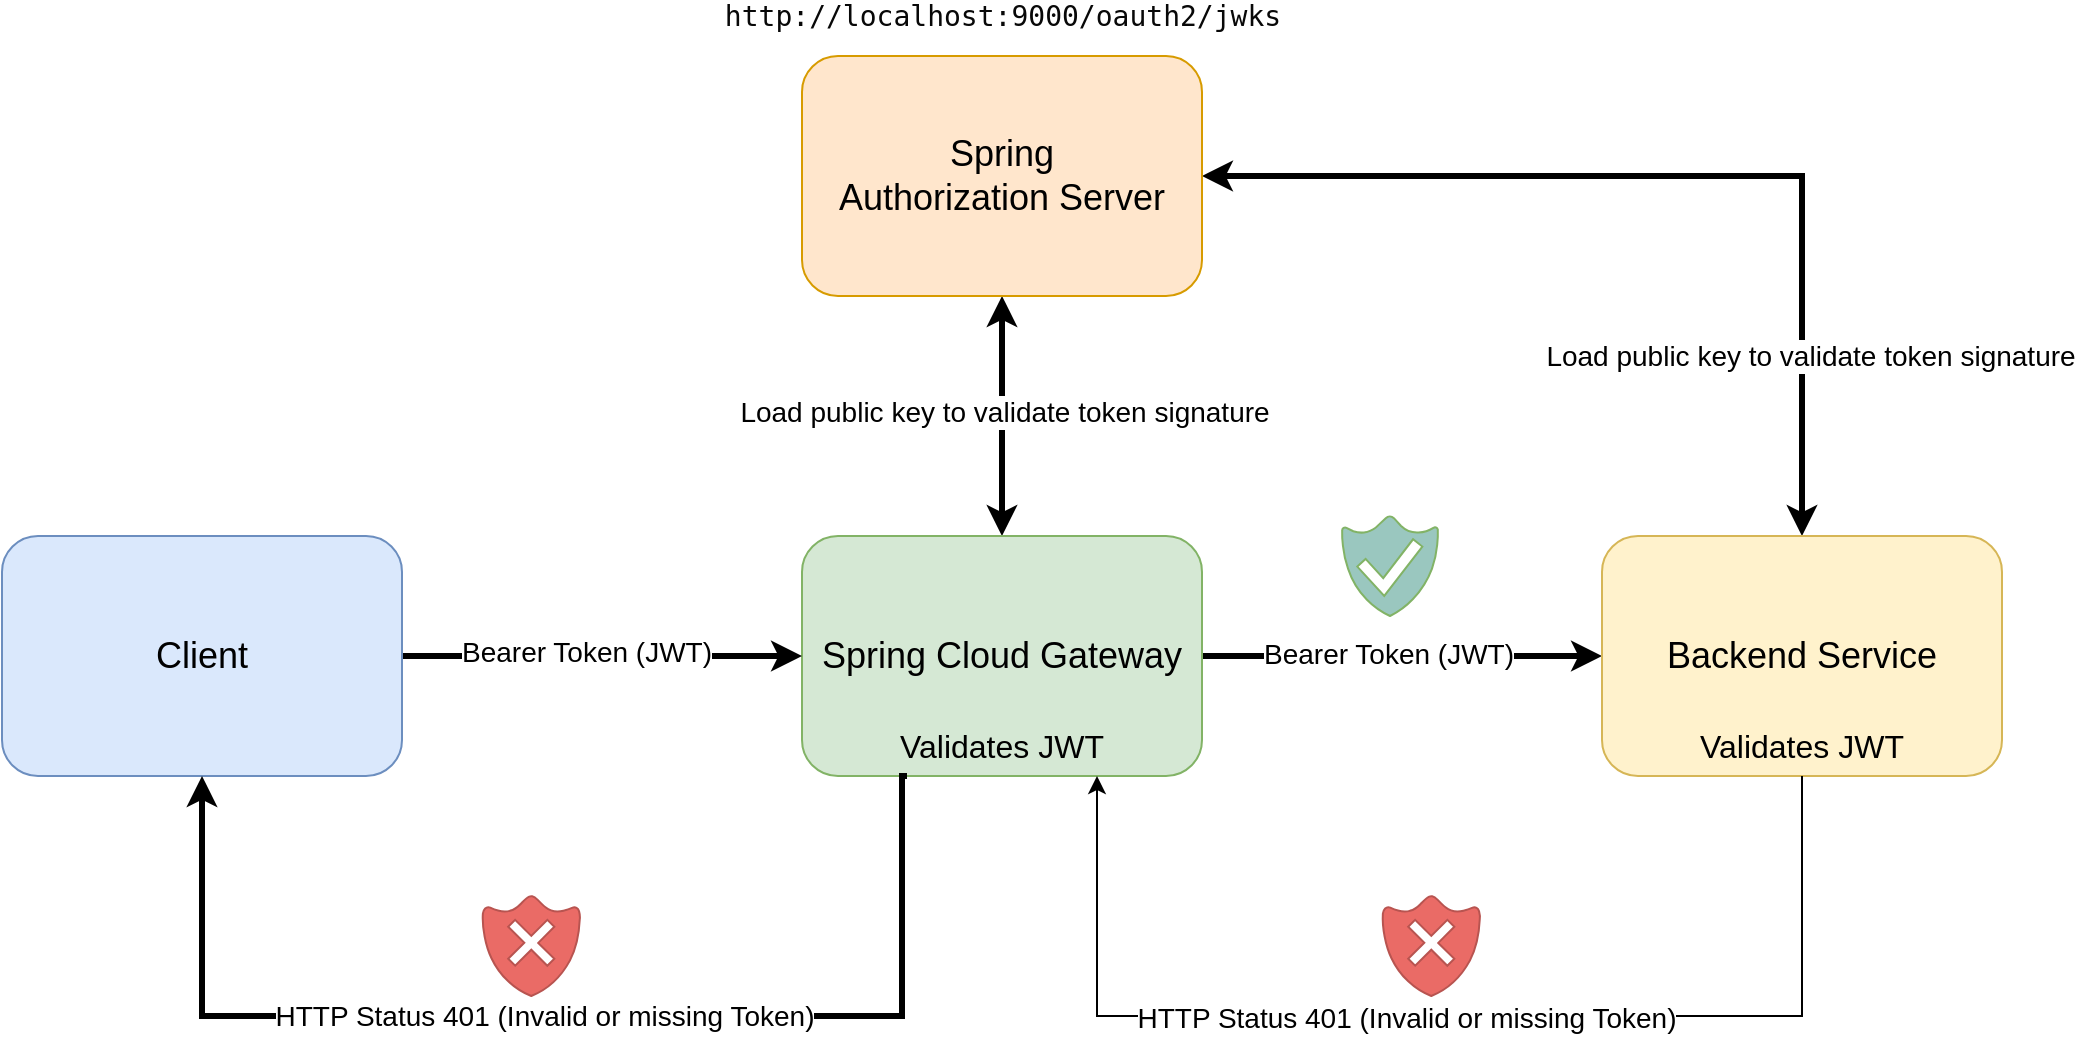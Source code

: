 <mxfile version="21.2.8" type="device">
  <diagram name="Page-1" id="ZQaP6m3v3bCAOALgyQ2f">
    <mxGraphModel dx="1242" dy="825" grid="1" gridSize="10" guides="1" tooltips="1" connect="1" arrows="1" fold="1" page="1" pageScale="1" pageWidth="1169" pageHeight="827" math="0" shadow="0">
      <root>
        <mxCell id="0" />
        <mxCell id="1" parent="0" />
        <mxCell id="kzNEx_-M0deKBsbGgkpU-7" style="edgeStyle=orthogonalEdgeStyle;rounded=0;orthogonalLoop=1;jettySize=auto;html=1;entryX=0.5;entryY=1;entryDx=0;entryDy=0;strokeWidth=3;startArrow=classic;startFill=1;" edge="1" parent="1" source="kzNEx_-M0deKBsbGgkpU-1" target="kzNEx_-M0deKBsbGgkpU-4">
          <mxGeometry relative="1" as="geometry" />
        </mxCell>
        <mxCell id="kzNEx_-M0deKBsbGgkpU-11" value="&lt;font style=&quot;font-size: 14px;&quot;&gt;Load public key to validate token signature&lt;/font&gt;" style="edgeLabel;html=1;align=center;verticalAlign=middle;resizable=0;points=[];" vertex="1" connectable="0" parent="kzNEx_-M0deKBsbGgkpU-7">
          <mxGeometry x="0.033" y="-1" relative="1" as="geometry">
            <mxPoint as="offset" />
          </mxGeometry>
        </mxCell>
        <mxCell id="kzNEx_-M0deKBsbGgkpU-27" value="&lt;div style=&quot;color: rgb(8, 8, 8); font-family: &amp;quot;JetBrains Mono&amp;quot;, monospace;&quot;&gt;&lt;font style=&quot;font-size: 14px;&quot;&gt;http://localhost:9000/oauth2/jwks&lt;/font&gt;&lt;/div&gt;" style="edgeLabel;html=1;align=center;verticalAlign=middle;resizable=0;points=[];" vertex="1" connectable="0" parent="kzNEx_-M0deKBsbGgkpU-7">
          <mxGeometry x="0.033" y="-1" relative="1" as="geometry">
            <mxPoint x="-1" y="-198" as="offset" />
          </mxGeometry>
        </mxCell>
        <mxCell id="kzNEx_-M0deKBsbGgkpU-9" style="edgeStyle=orthogonalEdgeStyle;rounded=0;orthogonalLoop=1;jettySize=auto;html=1;entryX=0;entryY=0.5;entryDx=0;entryDy=0;strokeWidth=3;" edge="1" parent="1" source="kzNEx_-M0deKBsbGgkpU-1" target="kzNEx_-M0deKBsbGgkpU-3">
          <mxGeometry relative="1" as="geometry" />
        </mxCell>
        <mxCell id="kzNEx_-M0deKBsbGgkpU-10" value="&lt;font style=&quot;font-size: 14px;&quot;&gt;Bearer Token (JWT)&lt;/font&gt;" style="edgeLabel;html=1;align=center;verticalAlign=middle;resizable=0;points=[];" vertex="1" connectable="0" parent="kzNEx_-M0deKBsbGgkpU-9">
          <mxGeometry x="-0.07" y="1" relative="1" as="geometry">
            <mxPoint as="offset" />
          </mxGeometry>
        </mxCell>
        <mxCell id="kzNEx_-M0deKBsbGgkpU-1" value="&lt;font style=&quot;font-size: 18px;&quot;&gt;Spring Cloud Gateway&lt;/font&gt;" style="rounded=1;whiteSpace=wrap;html=1;fillColor=#d5e8d4;strokeColor=#82b366;" vertex="1" parent="1">
          <mxGeometry x="440" y="320" width="200" height="120" as="geometry" />
        </mxCell>
        <mxCell id="kzNEx_-M0deKBsbGgkpU-5" style="edgeStyle=orthogonalEdgeStyle;rounded=0;orthogonalLoop=1;jettySize=auto;html=1;entryX=0;entryY=0.5;entryDx=0;entryDy=0;strokeWidth=3;" edge="1" parent="1" source="kzNEx_-M0deKBsbGgkpU-2" target="kzNEx_-M0deKBsbGgkpU-1">
          <mxGeometry relative="1" as="geometry" />
        </mxCell>
        <mxCell id="kzNEx_-M0deKBsbGgkpU-6" value="&lt;font style=&quot;font-size: 14px;&quot;&gt;Bearer Token (JWT)&lt;/font&gt;" style="edgeLabel;html=1;align=center;verticalAlign=middle;resizable=0;points=[];" vertex="1" connectable="0" parent="kzNEx_-M0deKBsbGgkpU-5">
          <mxGeometry x="-0.083" y="2" relative="1" as="geometry">
            <mxPoint as="offset" />
          </mxGeometry>
        </mxCell>
        <mxCell id="kzNEx_-M0deKBsbGgkpU-2" value="&lt;font style=&quot;font-size: 18px;&quot;&gt;Client&lt;/font&gt;" style="rounded=1;whiteSpace=wrap;html=1;fillColor=#dae8fc;strokeColor=#6c8ebf;" vertex="1" parent="1">
          <mxGeometry x="40" y="320" width="200" height="120" as="geometry" />
        </mxCell>
        <mxCell id="kzNEx_-M0deKBsbGgkpU-8" style="edgeStyle=orthogonalEdgeStyle;rounded=0;orthogonalLoop=1;jettySize=auto;html=1;entryX=1;entryY=0.5;entryDx=0;entryDy=0;exitX=0.5;exitY=0;exitDx=0;exitDy=0;strokeWidth=3;startArrow=classic;startFill=1;" edge="1" parent="1" source="kzNEx_-M0deKBsbGgkpU-3" target="kzNEx_-M0deKBsbGgkpU-4">
          <mxGeometry relative="1" as="geometry" />
        </mxCell>
        <mxCell id="kzNEx_-M0deKBsbGgkpU-12" value="&lt;font style=&quot;font-size: 14px;&quot;&gt;Load public key to validate token signature&lt;/font&gt;" style="edgeLabel;html=1;align=center;verticalAlign=middle;resizable=0;points=[];" vertex="1" connectable="0" parent="kzNEx_-M0deKBsbGgkpU-8">
          <mxGeometry x="-0.625" y="-4" relative="1" as="geometry">
            <mxPoint as="offset" />
          </mxGeometry>
        </mxCell>
        <mxCell id="kzNEx_-M0deKBsbGgkpU-3" value="&lt;font style=&quot;font-size: 18px;&quot;&gt;Backend Service&lt;/font&gt;" style="rounded=1;whiteSpace=wrap;html=1;fillColor=#fff2cc;strokeColor=#d6b656;" vertex="1" parent="1">
          <mxGeometry x="840" y="320" width="200" height="120" as="geometry" />
        </mxCell>
        <mxCell id="kzNEx_-M0deKBsbGgkpU-4" value="&lt;font style=&quot;font-size: 18px;&quot;&gt;Spring &lt;br&gt;Authorization Server&lt;/font&gt;" style="rounded=1;whiteSpace=wrap;html=1;fillColor=#ffe6cc;strokeColor=#d79b00;" vertex="1" parent="1">
          <mxGeometry x="440" y="80" width="200" height="120" as="geometry" />
        </mxCell>
        <mxCell id="kzNEx_-M0deKBsbGgkpU-16" style="edgeStyle=orthogonalEdgeStyle;rounded=0;orthogonalLoop=1;jettySize=auto;html=1;entryX=0.5;entryY=1;entryDx=0;entryDy=0;exitX=0.25;exitY=1;exitDx=0;exitDy=0;strokeWidth=3;" edge="1" parent="1" source="kzNEx_-M0deKBsbGgkpU-13" target="kzNEx_-M0deKBsbGgkpU-2">
          <mxGeometry relative="1" as="geometry">
            <Array as="points">
              <mxPoint x="490" y="440" />
              <mxPoint x="490" y="560" />
              <mxPoint x="140" y="560" />
            </Array>
          </mxGeometry>
        </mxCell>
        <mxCell id="kzNEx_-M0deKBsbGgkpU-17" value="&lt;font style=&quot;font-size: 14px;&quot;&gt;HTTP Status 401 (Invalid or missing Token)&lt;/font&gt;" style="edgeLabel;html=1;align=center;verticalAlign=middle;resizable=0;points=[];" vertex="1" connectable="0" parent="kzNEx_-M0deKBsbGgkpU-16">
          <mxGeometry x="0.109" relative="1" as="geometry">
            <mxPoint x="27" as="offset" />
          </mxGeometry>
        </mxCell>
        <mxCell id="kzNEx_-M0deKBsbGgkpU-13" value="&lt;font style=&quot;font-size: 16px;&quot;&gt;Validates JWT&lt;/font&gt;" style="text;html=1;strokeColor=none;fillColor=none;align=center;verticalAlign=middle;whiteSpace=wrap;rounded=0;" vertex="1" parent="1">
          <mxGeometry x="445" y="410" width="190" height="30" as="geometry" />
        </mxCell>
        <mxCell id="kzNEx_-M0deKBsbGgkpU-20" style="edgeStyle=orthogonalEdgeStyle;rounded=0;orthogonalLoop=1;jettySize=auto;html=1;entryX=0.75;entryY=1;entryDx=0;entryDy=0;exitX=0.5;exitY=1;exitDx=0;exitDy=0;" edge="1" parent="1" source="kzNEx_-M0deKBsbGgkpU-14" target="kzNEx_-M0deKBsbGgkpU-13">
          <mxGeometry relative="1" as="geometry">
            <Array as="points">
              <mxPoint x="940" y="560" />
              <mxPoint x="588" y="560" />
            </Array>
          </mxGeometry>
        </mxCell>
        <mxCell id="kzNEx_-M0deKBsbGgkpU-21" value="&lt;font style=&quot;font-size: 14px;&quot;&gt;HTTP Status 401 (Invalid or missing Token)&lt;/font&gt;" style="edgeLabel;html=1;align=center;verticalAlign=middle;resizable=0;points=[];" vertex="1" connectable="0" parent="kzNEx_-M0deKBsbGgkpU-20">
          <mxGeometry x="0.073" y="1" relative="1" as="geometry">
            <mxPoint as="offset" />
          </mxGeometry>
        </mxCell>
        <mxCell id="kzNEx_-M0deKBsbGgkpU-14" value="&lt;font style=&quot;font-size: 16px;&quot;&gt;Validates JWT&lt;/font&gt;" style="text;html=1;strokeColor=none;fillColor=none;align=center;verticalAlign=middle;whiteSpace=wrap;rounded=0;" vertex="1" parent="1">
          <mxGeometry x="845" y="410" width="190" height="30" as="geometry" />
        </mxCell>
        <mxCell id="kzNEx_-M0deKBsbGgkpU-18" value="" style="sketch=0;pointerEvents=1;shadow=0;dashed=0;html=1;strokeColor=#82b366;labelPosition=center;verticalLabelPosition=bottom;verticalAlign=top;align=center;fillColor=#9AC7BF;shape=mxgraph.mscae.intune.end_protection;fillStyle=auto;" vertex="1" parent="1">
          <mxGeometry x="710" y="310" width="48" height="50" as="geometry" />
        </mxCell>
        <mxCell id="kzNEx_-M0deKBsbGgkpU-19" value="" style="sketch=0;pointerEvents=1;shadow=0;dashed=0;html=1;strokeColor=#b85450;labelPosition=center;verticalLabelPosition=bottom;verticalAlign=top;align=center;fillColor=#EA6B66;shape=mxgraph.mscae.oms.malware_assessment" vertex="1" parent="1">
          <mxGeometry x="280" y="500" width="49" height="50" as="geometry" />
        </mxCell>
        <mxCell id="kzNEx_-M0deKBsbGgkpU-22" value="" style="sketch=0;pointerEvents=1;shadow=0;dashed=0;html=1;strokeColor=#b85450;labelPosition=center;verticalLabelPosition=bottom;verticalAlign=top;align=center;fillColor=#EA6B66;shape=mxgraph.mscae.oms.malware_assessment" vertex="1" parent="1">
          <mxGeometry x="730" y="500" width="49" height="50" as="geometry" />
        </mxCell>
      </root>
    </mxGraphModel>
  </diagram>
</mxfile>
